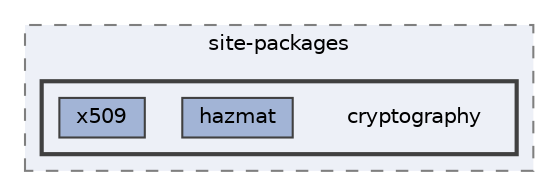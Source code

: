 digraph "C:/Users/LukeMabie/documents/Development/Password_Saver_Using_Django-master/venv/Lib/site-packages/cryptography"
{
 // LATEX_PDF_SIZE
  bgcolor="transparent";
  edge [fontname=Helvetica,fontsize=10,labelfontname=Helvetica,labelfontsize=10];
  node [fontname=Helvetica,fontsize=10,shape=box,height=0.2,width=0.4];
  compound=true
  subgraph clusterdir_880bfa2d0d53b289c2c7691ccbc75f95 {
    graph [ bgcolor="#edf0f7", pencolor="grey50", label="site-packages", fontname=Helvetica,fontsize=10 style="filled,dashed", URL="dir_880bfa2d0d53b289c2c7691ccbc75f95.html",tooltip=""]
  subgraph clusterdir_d53e03d325f1b24485af37fd4bfc516d {
    graph [ bgcolor="#edf0f7", pencolor="grey25", label="", fontname=Helvetica,fontsize=10 style="filled,bold", URL="dir_d53e03d325f1b24485af37fd4bfc516d.html",tooltip=""]
    dir_d53e03d325f1b24485af37fd4bfc516d [shape=plaintext, label="cryptography"];
  dir_6d0967c4f2e4cf8c335209a93bd0ad6b [label="hazmat", fillcolor="#a2b4d6", color="grey25", style="filled", URL="dir_6d0967c4f2e4cf8c335209a93bd0ad6b.html",tooltip=""];
  dir_efe28e27c292056b9ce02438164bc423 [label="x509", fillcolor="#a2b4d6", color="grey25", style="filled", URL="dir_efe28e27c292056b9ce02438164bc423.html",tooltip=""];
  }
  }
}
